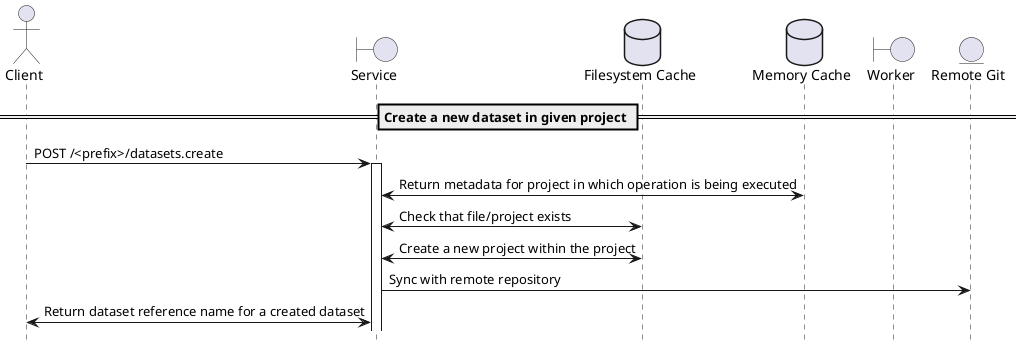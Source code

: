     @startuml
    hide footbox
    skinparam shadowing false

    actor Client
    boundary Service
    database "Filesystem Cache" as Filesystem
    database "Memory Cache" as Cache
    boundary Worker
    entity "Remote Git" as Git

    == Create a new dataset in given project ==
    Client->Service: POST /<prefix>/datasets.create
    activate Service
    Service<->Cache: Return metadata for project in which operation is being executed
    Service<->Filesystem: Check that file/project exists
    Service<->Filesystem: Create a new project within the project
    Service->Git: Sync with remote repository
    Service<->Client: Return dataset reference name for a created dataset

    @enduml
